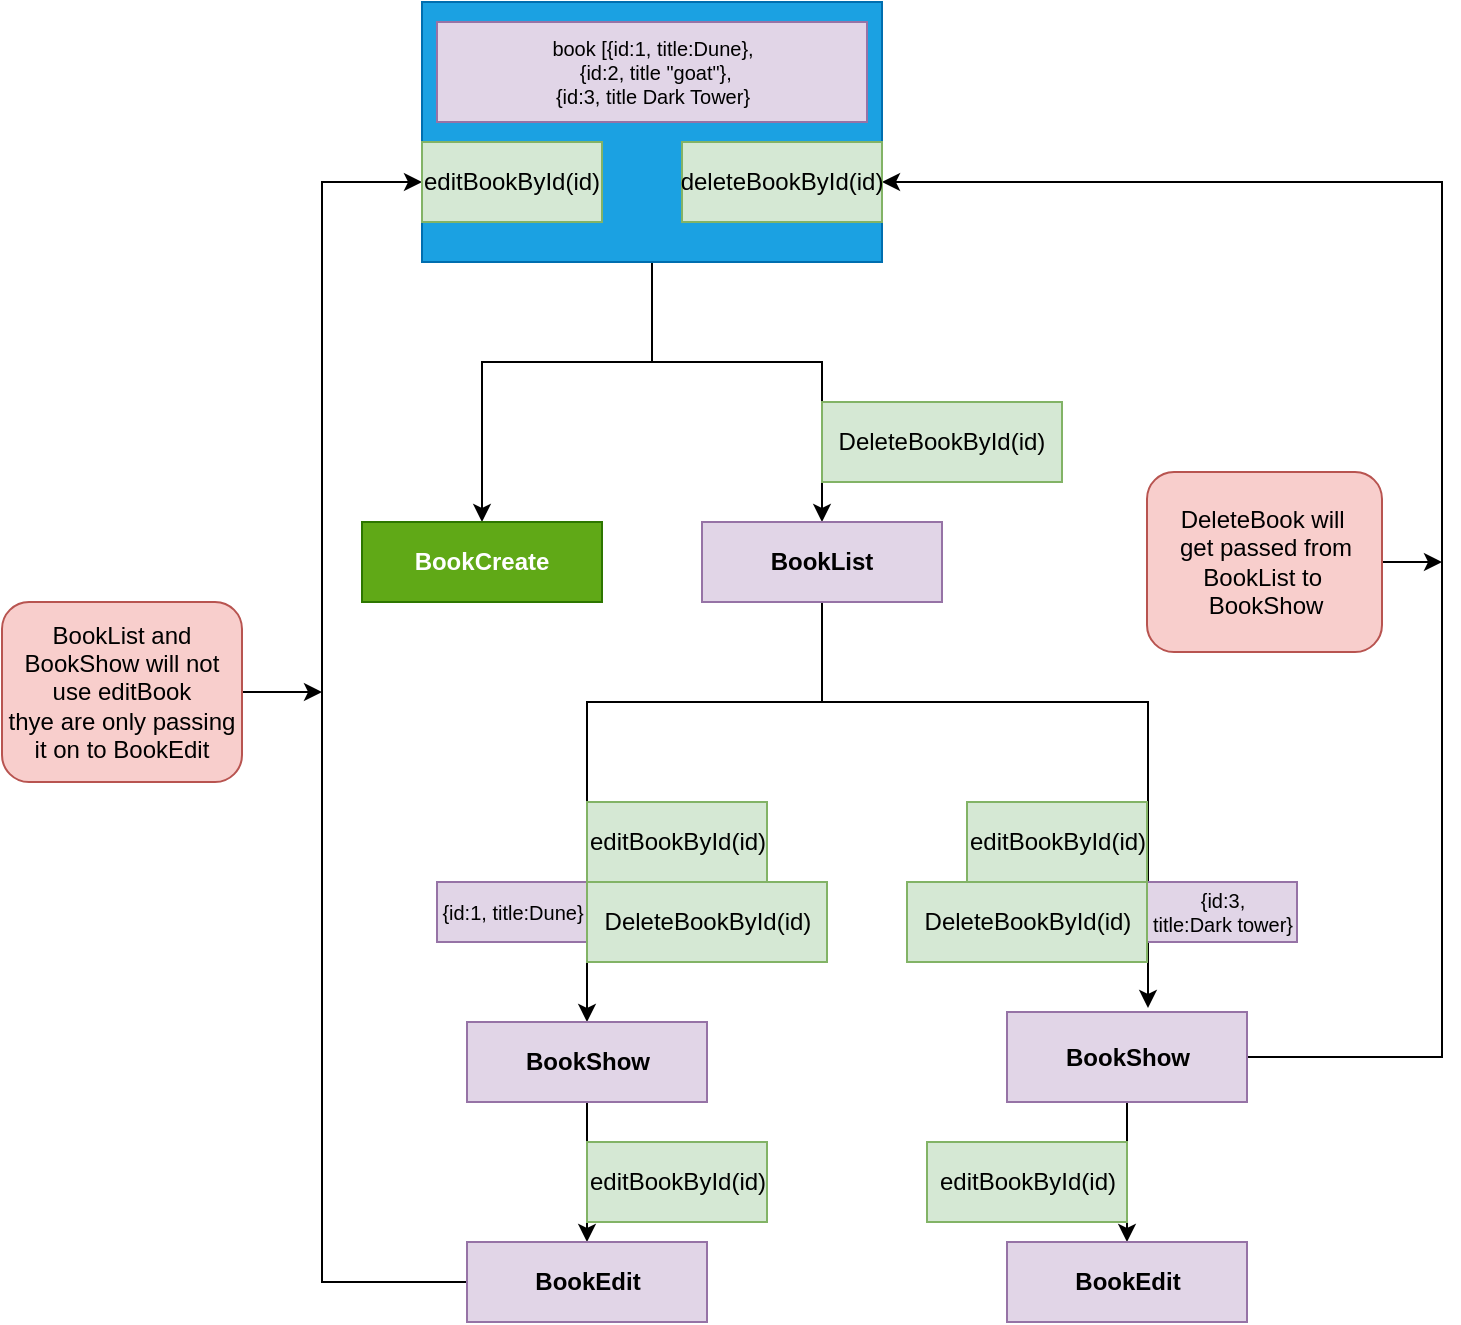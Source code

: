 <mxfile version="20.2.3" type="device"><diagram id="G4gXkeuThwISqPIk0qSE" name="Page-1"><mxGraphModel dx="818" dy="839" grid="1" gridSize="10" guides="1" tooltips="1" connect="1" arrows="1" fold="1" page="1" pageScale="1" pageWidth="850" pageHeight="1100" math="0" shadow="0"><root><mxCell id="0"/><mxCell id="1" parent="0"/><mxCell id="MNaUDNwIeTr1EkBT2PtK-1" style="edgeStyle=orthogonalEdgeStyle;rounded=0;orthogonalLoop=1;jettySize=auto;html=1;exitX=0.5;exitY=1;exitDx=0;exitDy=0;" parent="1" source="MNaUDNwIeTr1EkBT2PtK-3" target="MNaUDNwIeTr1EkBT2PtK-4" edge="1"><mxGeometry relative="1" as="geometry"><Array as="points"><mxPoint x="365" y="390"/><mxPoint x="280" y="390"/></Array></mxGeometry></mxCell><mxCell id="MNaUDNwIeTr1EkBT2PtK-2" style="edgeStyle=orthogonalEdgeStyle;rounded=0;orthogonalLoop=1;jettySize=auto;html=1;exitX=0.5;exitY=1;exitDx=0;exitDy=0;" parent="1" source="MNaUDNwIeTr1EkBT2PtK-3" target="MNaUDNwIeTr1EkBT2PtK-8" edge="1"><mxGeometry relative="1" as="geometry"><Array as="points"><mxPoint x="365" y="390"/><mxPoint x="450" y="390"/></Array></mxGeometry></mxCell><mxCell id="MNaUDNwIeTr1EkBT2PtK-3" value="" style="rounded=0;whiteSpace=wrap;html=1;fontStyle=1;fillColor=#1ba1e2;fontColor=#ffffff;strokeColor=#006EAF;" parent="1" vertex="1"><mxGeometry x="250" y="210" width="230" height="130" as="geometry"/></mxCell><mxCell id="MNaUDNwIeTr1EkBT2PtK-4" value="BookCreate" style="rounded=0;whiteSpace=wrap;html=1;fontStyle=1;fillColor=#60a917;fontColor=#ffffff;strokeColor=#2D7600;" parent="1" vertex="1"><mxGeometry x="220" y="470" width="120" height="40" as="geometry"/></mxCell><mxCell id="8zJz_wLBnQdai90Q3nZB-13" style="edgeStyle=orthogonalEdgeStyle;rounded=0;orthogonalLoop=1;jettySize=auto;html=1;exitX=0.5;exitY=1;exitDx=0;exitDy=0;entryX=0.5;entryY=0;entryDx=0;entryDy=0;" edge="1" parent="1" source="MNaUDNwIeTr1EkBT2PtK-8" target="MNaUDNwIeTr1EkBT2PtK-12"><mxGeometry relative="1" as="geometry"><Array as="points"><mxPoint x="450" y="560"/><mxPoint x="333" y="560"/></Array></mxGeometry></mxCell><mxCell id="8zJz_wLBnQdai90Q3nZB-20" style="edgeStyle=orthogonalEdgeStyle;rounded=0;orthogonalLoop=1;jettySize=auto;html=1;exitX=0.5;exitY=1;exitDx=0;exitDy=0;" edge="1" parent="1" source="MNaUDNwIeTr1EkBT2PtK-8"><mxGeometry relative="1" as="geometry"><mxPoint x="613" y="713" as="targetPoint"/><Array as="points"><mxPoint x="450" y="560"/><mxPoint x="613" y="560"/></Array></mxGeometry></mxCell><mxCell id="MNaUDNwIeTr1EkBT2PtK-8" value="BookList" style="rounded=0;whiteSpace=wrap;html=1;fontStyle=1;fillColor=#e1d5e7;strokeColor=#9673a6;" parent="1" vertex="1"><mxGeometry x="390" y="470" width="120" height="40" as="geometry"/></mxCell><mxCell id="8zJz_wLBnQdai90Q3nZB-4" style="edgeStyle=orthogonalEdgeStyle;rounded=0;orthogonalLoop=1;jettySize=auto;html=1;exitX=0.5;exitY=1;exitDx=0;exitDy=0;" edge="1" parent="1" source="MNaUDNwIeTr1EkBT2PtK-12" target="8zJz_wLBnQdai90Q3nZB-3"><mxGeometry relative="1" as="geometry"/></mxCell><mxCell id="MNaUDNwIeTr1EkBT2PtK-12" value="BookShow" style="rounded=0;whiteSpace=wrap;html=1;fontStyle=1;fillColor=#e1d5e7;strokeColor=#9673a6;" parent="1" vertex="1"><mxGeometry x="272.5" y="720" width="120" height="40" as="geometry"/></mxCell><mxCell id="8zJz_wLBnQdai90Q3nZB-21" style="edgeStyle=orthogonalEdgeStyle;rounded=0;orthogonalLoop=1;jettySize=auto;html=1;exitX=0.5;exitY=1;exitDx=0;exitDy=0;" edge="1" parent="1" source="MNaUDNwIeTr1EkBT2PtK-14" target="8zJz_wLBnQdai90Q3nZB-7"><mxGeometry relative="1" as="geometry"/></mxCell><mxCell id="8zJz_wLBnQdai90Q3nZB-24" style="edgeStyle=orthogonalEdgeStyle;rounded=0;orthogonalLoop=1;jettySize=auto;html=1;exitX=1;exitY=0.5;exitDx=0;exitDy=0;entryX=1;entryY=0.5;entryDx=0;entryDy=0;" edge="1" parent="1" source="MNaUDNwIeTr1EkBT2PtK-14" target="MNaUDNwIeTr1EkBT2PtK-27"><mxGeometry relative="1" as="geometry"><Array as="points"><mxPoint x="760" y="738"/><mxPoint x="760" y="300"/></Array></mxGeometry></mxCell><mxCell id="MNaUDNwIeTr1EkBT2PtK-14" value="&lt;b&gt;BookShow&lt;/b&gt;" style="rounded=0;whiteSpace=wrap;html=1;fillColor=#e1d5e7;strokeColor=#9673a6;" parent="1" vertex="1"><mxGeometry x="542.5" y="715" width="120" height="45" as="geometry"/></mxCell><mxCell id="MNaUDNwIeTr1EkBT2PtK-18" value="book [{id:1, title:Dune},&lt;br&gt;&amp;nbsp;{id:2, title &quot;goat&quot;},&lt;br&gt;{id:3, title Dark Tower}" style="rounded=0;whiteSpace=wrap;html=1;fontSize=10;fillColor=#e1d5e7;strokeColor=#9673a6;" parent="1" vertex="1"><mxGeometry x="257.5" y="220" width="215" height="50" as="geometry"/></mxCell><mxCell id="MNaUDNwIeTr1EkBT2PtK-19" value="" style="edgeStyle=orthogonalEdgeStyle;rounded=0;orthogonalLoop=1;jettySize=auto;html=1;fontSize=10;" parent="1" edge="1"><mxGeometry relative="1" as="geometry"><mxPoint x="590" y="290" as="sourcePoint"/><mxPoint x="590" y="290" as="targetPoint"/></mxGeometry></mxCell><mxCell id="MNaUDNwIeTr1EkBT2PtK-20" value="" style="edgeStyle=orthogonalEdgeStyle;rounded=0;orthogonalLoop=1;jettySize=auto;html=1;fontSize=10;" parent="1" edge="1"><mxGeometry relative="1" as="geometry"><mxPoint x="590" y="320" as="sourcePoint"/><mxPoint x="590" y="320" as="targetPoint"/></mxGeometry></mxCell><mxCell id="MNaUDNwIeTr1EkBT2PtK-21" value="{id:1, title:Dune}" style="rounded=0;whiteSpace=wrap;html=1;fontSize=10;fillColor=#e1d5e7;strokeColor=#9673a6;" parent="1" vertex="1"><mxGeometry x="257.5" y="650" width="75" height="30" as="geometry"/></mxCell><mxCell id="MNaUDNwIeTr1EkBT2PtK-23" value="{id:3, &lt;br&gt;title:Dark tower}" style="rounded=0;whiteSpace=wrap;html=1;fontSize=10;fillColor=#e1d5e7;strokeColor=#9673a6;" parent="1" vertex="1"><mxGeometry x="612.5" y="650" width="75" height="30" as="geometry"/></mxCell><mxCell id="MNaUDNwIeTr1EkBT2PtK-27" value="deleteBookById(id)" style="rounded=0;whiteSpace=wrap;html=1;fillColor=#d5e8d4;strokeColor=#82b366;" parent="1" vertex="1"><mxGeometry x="380" y="280" width="100" height="40" as="geometry"/></mxCell><mxCell id="MNaUDNwIeTr1EkBT2PtK-28" value="DeleteBookById(id)" style="rounded=0;whiteSpace=wrap;html=1;fillColor=#d5e8d4;strokeColor=#82b366;" parent="1" vertex="1"><mxGeometry x="450" y="410" width="120" height="40" as="geometry"/></mxCell><mxCell id="MNaUDNwIeTr1EkBT2PtK-29" value="DeleteBookById(id)" style="rounded=0;whiteSpace=wrap;html=1;fillColor=#d5e8d4;strokeColor=#82b366;" parent="1" vertex="1"><mxGeometry x="332.5" y="650" width="120" height="40" as="geometry"/></mxCell><mxCell id="MNaUDNwIeTr1EkBT2PtK-30" value="DeleteBookById(id)" style="rounded=0;whiteSpace=wrap;html=1;fillColor=#d5e8d4;strokeColor=#82b366;" parent="1" vertex="1"><mxGeometry x="492.5" y="650" width="120" height="40" as="geometry"/></mxCell><mxCell id="8zJz_wLBnQdai90Q3nZB-26" style="edgeStyle=orthogonalEdgeStyle;rounded=0;orthogonalLoop=1;jettySize=auto;html=1;exitX=0;exitY=0.5;exitDx=0;exitDy=0;entryX=0;entryY=0.5;entryDx=0;entryDy=0;" edge="1" parent="1" source="8zJz_wLBnQdai90Q3nZB-3" target="8zJz_wLBnQdai90Q3nZB-9"><mxGeometry relative="1" as="geometry"><Array as="points"><mxPoint x="200" y="850"/><mxPoint x="200" y="300"/></Array></mxGeometry></mxCell><mxCell id="8zJz_wLBnQdai90Q3nZB-3" value="BookEdit" style="rounded=0;whiteSpace=wrap;html=1;fontStyle=1;fillColor=#e1d5e7;strokeColor=#9673a6;" vertex="1" parent="1"><mxGeometry x="272.5" y="830" width="120" height="40" as="geometry"/></mxCell><mxCell id="8zJz_wLBnQdai90Q3nZB-7" value="BookEdit" style="rounded=0;whiteSpace=wrap;html=1;fontStyle=1;fillColor=#e1d5e7;strokeColor=#9673a6;" vertex="1" parent="1"><mxGeometry x="542.5" y="830" width="120" height="40" as="geometry"/></mxCell><mxCell id="8zJz_wLBnQdai90Q3nZB-9" value="editBookById(id)" style="rounded=0;whiteSpace=wrap;html=1;fillColor=#d5e8d4;strokeColor=#82b366;" vertex="1" parent="1"><mxGeometry x="250" y="280" width="90" height="40" as="geometry"/></mxCell><mxCell id="8zJz_wLBnQdai90Q3nZB-14" value="editBookById(id)" style="rounded=0;whiteSpace=wrap;html=1;fillColor=#d5e8d4;strokeColor=#82b366;" vertex="1" parent="1"><mxGeometry x="332.5" y="610" width="90" height="40" as="geometry"/></mxCell><mxCell id="8zJz_wLBnQdai90Q3nZB-15" value="editBookById(id)" style="rounded=0;whiteSpace=wrap;html=1;fillColor=#d5e8d4;strokeColor=#82b366;" vertex="1" parent="1"><mxGeometry x="332.5" y="780" width="90" height="40" as="geometry"/></mxCell><mxCell id="8zJz_wLBnQdai90Q3nZB-16" value="editBookById(id)" style="rounded=0;whiteSpace=wrap;html=1;fillColor=#d5e8d4;strokeColor=#82b366;" vertex="1" parent="1"><mxGeometry x="502.5" y="780" width="100" height="40" as="geometry"/></mxCell><mxCell id="8zJz_wLBnQdai90Q3nZB-17" value="editBookById(id)" style="rounded=0;whiteSpace=wrap;html=1;fillColor=#d5e8d4;strokeColor=#82b366;" vertex="1" parent="1"><mxGeometry x="522.5" y="610" width="90" height="40" as="geometry"/></mxCell><mxCell id="8zJz_wLBnQdai90Q3nZB-28" style="edgeStyle=orthogonalEdgeStyle;rounded=0;orthogonalLoop=1;jettySize=auto;html=1;exitX=1;exitY=0.5;exitDx=0;exitDy=0;" edge="1" parent="1" source="8zJz_wLBnQdai90Q3nZB-27"><mxGeometry relative="1" as="geometry"><mxPoint x="200" y="555" as="targetPoint"/></mxGeometry></mxCell><mxCell id="8zJz_wLBnQdai90Q3nZB-27" value="BookList and&lt;br&gt;BookShow will not use editBook&lt;br&gt;thye are only passing it on to BookEdit" style="rounded=1;whiteSpace=wrap;html=1;fillColor=#f8cecc;strokeColor=#b85450;" vertex="1" parent="1"><mxGeometry x="40" y="510" width="120" height="90" as="geometry"/></mxCell><mxCell id="8zJz_wLBnQdai90Q3nZB-30" style="edgeStyle=orthogonalEdgeStyle;rounded=0;orthogonalLoop=1;jettySize=auto;html=1;" edge="1" parent="1" source="8zJz_wLBnQdai90Q3nZB-29"><mxGeometry relative="1" as="geometry"><mxPoint x="760" y="490" as="targetPoint"/></mxGeometry></mxCell><mxCell id="8zJz_wLBnQdai90Q3nZB-29" value="DeleteBook will&amp;nbsp;&lt;br&gt;get passed from BookList to&amp;nbsp;&lt;br&gt;BookShow" style="rounded=1;whiteSpace=wrap;html=1;fillColor=#f8cecc;strokeColor=#b85450;" vertex="1" parent="1"><mxGeometry x="612.5" y="445" width="117.5" height="90" as="geometry"/></mxCell></root></mxGraphModel></diagram></mxfile>